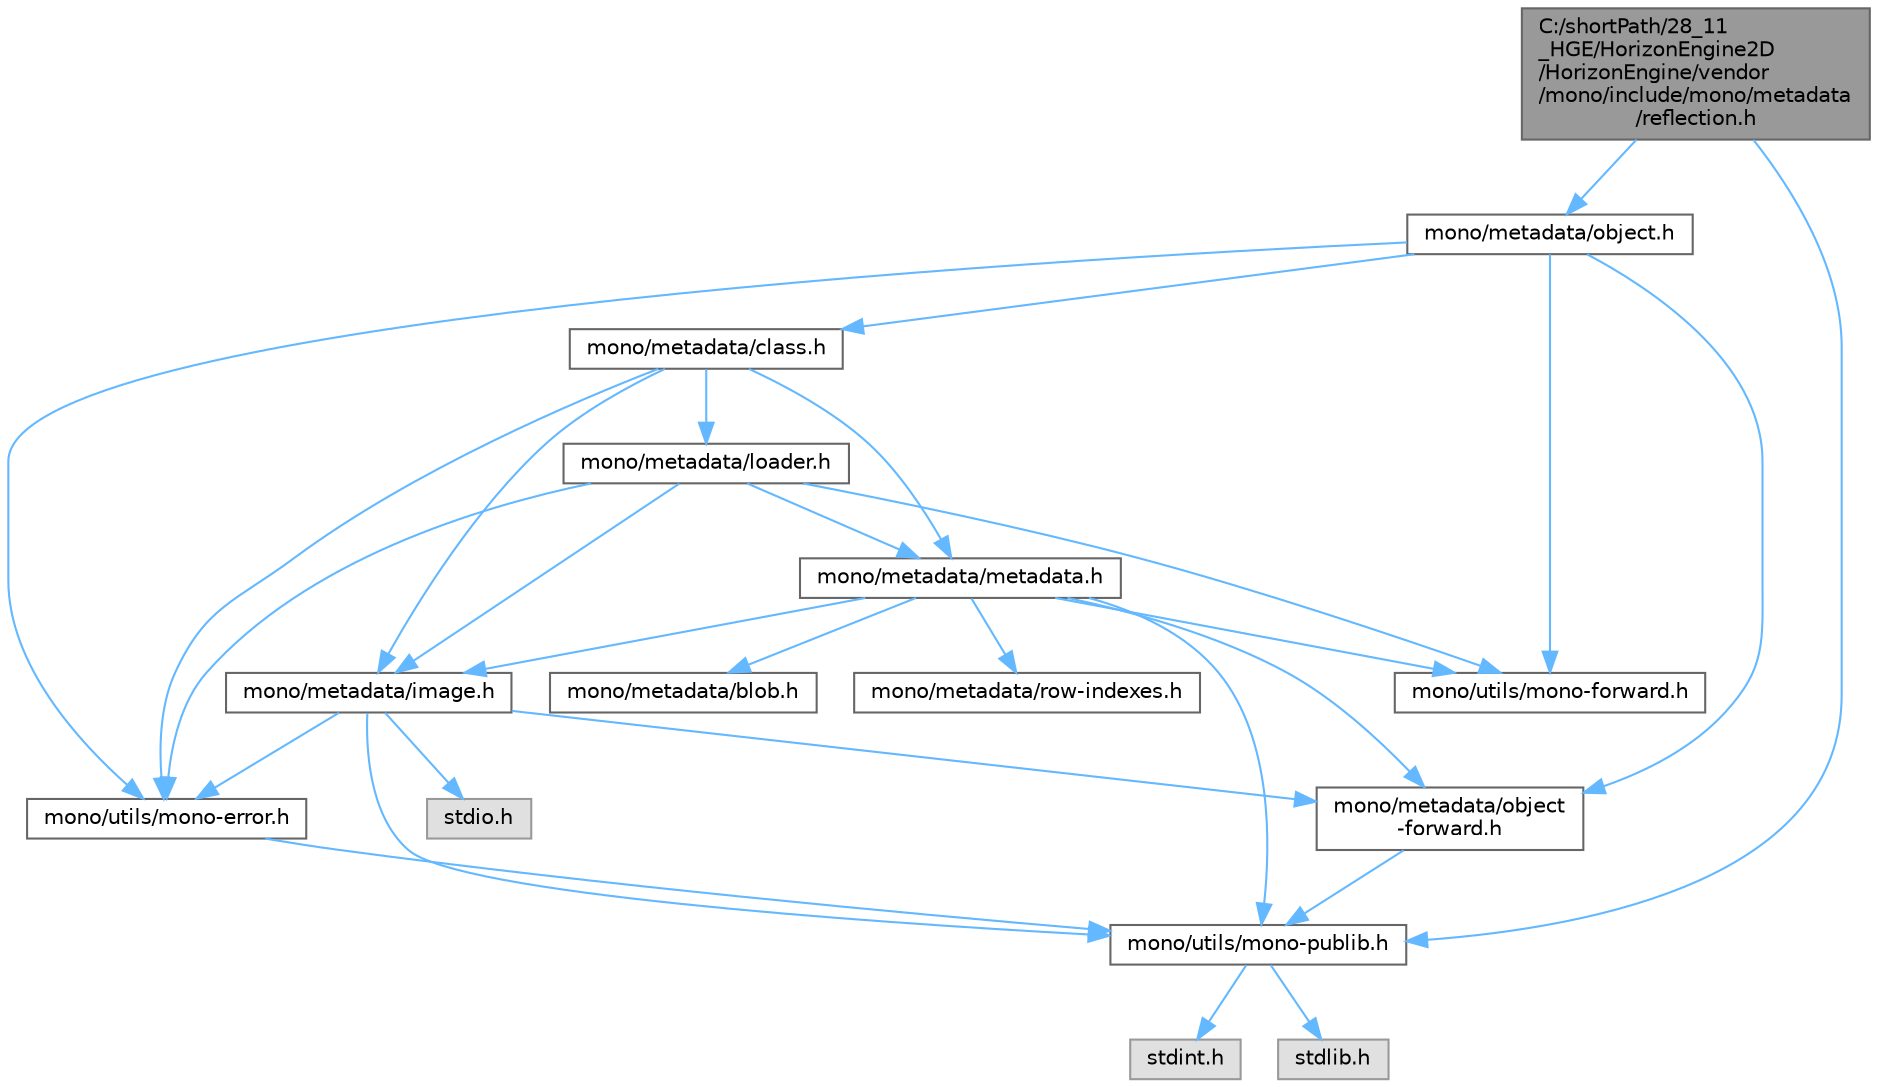 digraph "C:/shortPath/28_11_HGE/HorizonEngine2D/HorizonEngine/vendor/mono/include/mono/metadata/reflection.h"
{
 // LATEX_PDF_SIZE
  bgcolor="transparent";
  edge [fontname=Helvetica,fontsize=10,labelfontname=Helvetica,labelfontsize=10];
  node [fontname=Helvetica,fontsize=10,shape=box,height=0.2,width=0.4];
  Node1 [label="C:/shortPath/28_11\l_HGE/HorizonEngine2D\l/HorizonEngine/vendor\l/mono/include/mono/metadata\l/reflection.h",height=0.2,width=0.4,color="gray40", fillcolor="grey60", style="filled", fontcolor="black",tooltip=" "];
  Node1 -> Node2 [color="steelblue1",style="solid"];
  Node2 [label="mono/utils/mono-publib.h",height=0.2,width=0.4,color="grey40", fillcolor="white", style="filled",URL="$mono-publib_8h.html",tooltip=" "];
  Node2 -> Node3 [color="steelblue1",style="solid"];
  Node3 [label="stdint.h",height=0.2,width=0.4,color="grey60", fillcolor="#E0E0E0", style="filled",tooltip=" "];
  Node2 -> Node4 [color="steelblue1",style="solid"];
  Node4 [label="stdlib.h",height=0.2,width=0.4,color="grey60", fillcolor="#E0E0E0", style="filled",tooltip=" "];
  Node1 -> Node5 [color="steelblue1",style="solid"];
  Node5 [label="mono/metadata/object.h",height=0.2,width=0.4,color="grey40", fillcolor="white", style="filled",URL="$object_8h.html",tooltip=" "];
  Node5 -> Node6 [color="steelblue1",style="solid"];
  Node6 [label="mono/utils/mono-forward.h",height=0.2,width=0.4,color="grey40", fillcolor="white", style="filled",URL="$mono-forward_8h.html",tooltip=" "];
  Node5 -> Node7 [color="steelblue1",style="solid"];
  Node7 [label="mono/metadata/object\l-forward.h",height=0.2,width=0.4,color="grey40", fillcolor="white", style="filled",URL="$object-forward_8h.html",tooltip=" "];
  Node7 -> Node2 [color="steelblue1",style="solid"];
  Node5 -> Node8 [color="steelblue1",style="solid"];
  Node8 [label="mono/metadata/class.h",height=0.2,width=0.4,color="grey40", fillcolor="white", style="filled",URL="$class_8h.html",tooltip=" "];
  Node8 -> Node9 [color="steelblue1",style="solid"];
  Node9 [label="mono/metadata/metadata.h",height=0.2,width=0.4,color="grey40", fillcolor="white", style="filled",URL="$metadata_8h.html",tooltip=" "];
  Node9 -> Node2 [color="steelblue1",style="solid"];
  Node9 -> Node6 [color="steelblue1",style="solid"];
  Node9 -> Node10 [color="steelblue1",style="solid"];
  Node10 [label="mono/metadata/blob.h",height=0.2,width=0.4,color="grey40", fillcolor="white", style="filled",URL="$blob_8h.html",tooltip=" "];
  Node9 -> Node11 [color="steelblue1",style="solid"];
  Node11 [label="mono/metadata/row-indexes.h",height=0.2,width=0.4,color="grey40", fillcolor="white", style="filled",URL="$row-indexes_8h.html",tooltip=" "];
  Node9 -> Node12 [color="steelblue1",style="solid"];
  Node12 [label="mono/metadata/image.h",height=0.2,width=0.4,color="grey40", fillcolor="white", style="filled",URL="$image_8h.html",tooltip=" "];
  Node12 -> Node13 [color="steelblue1",style="solid"];
  Node13 [label="stdio.h",height=0.2,width=0.4,color="grey60", fillcolor="#E0E0E0", style="filled",tooltip=" "];
  Node12 -> Node2 [color="steelblue1",style="solid"];
  Node12 -> Node14 [color="steelblue1",style="solid"];
  Node14 [label="mono/utils/mono-error.h",height=0.2,width=0.4,color="grey40", fillcolor="white", style="filled",URL="$mono-error_8h.html",tooltip=" "];
  Node14 -> Node2 [color="steelblue1",style="solid"];
  Node12 -> Node7 [color="steelblue1",style="solid"];
  Node9 -> Node7 [color="steelblue1",style="solid"];
  Node8 -> Node12 [color="steelblue1",style="solid"];
  Node8 -> Node15 [color="steelblue1",style="solid"];
  Node15 [label="mono/metadata/loader.h",height=0.2,width=0.4,color="grey40", fillcolor="white", style="filled",URL="$loader_8h.html",tooltip=" "];
  Node15 -> Node6 [color="steelblue1",style="solid"];
  Node15 -> Node9 [color="steelblue1",style="solid"];
  Node15 -> Node12 [color="steelblue1",style="solid"];
  Node15 -> Node14 [color="steelblue1",style="solid"];
  Node8 -> Node14 [color="steelblue1",style="solid"];
  Node5 -> Node14 [color="steelblue1",style="solid"];
}

